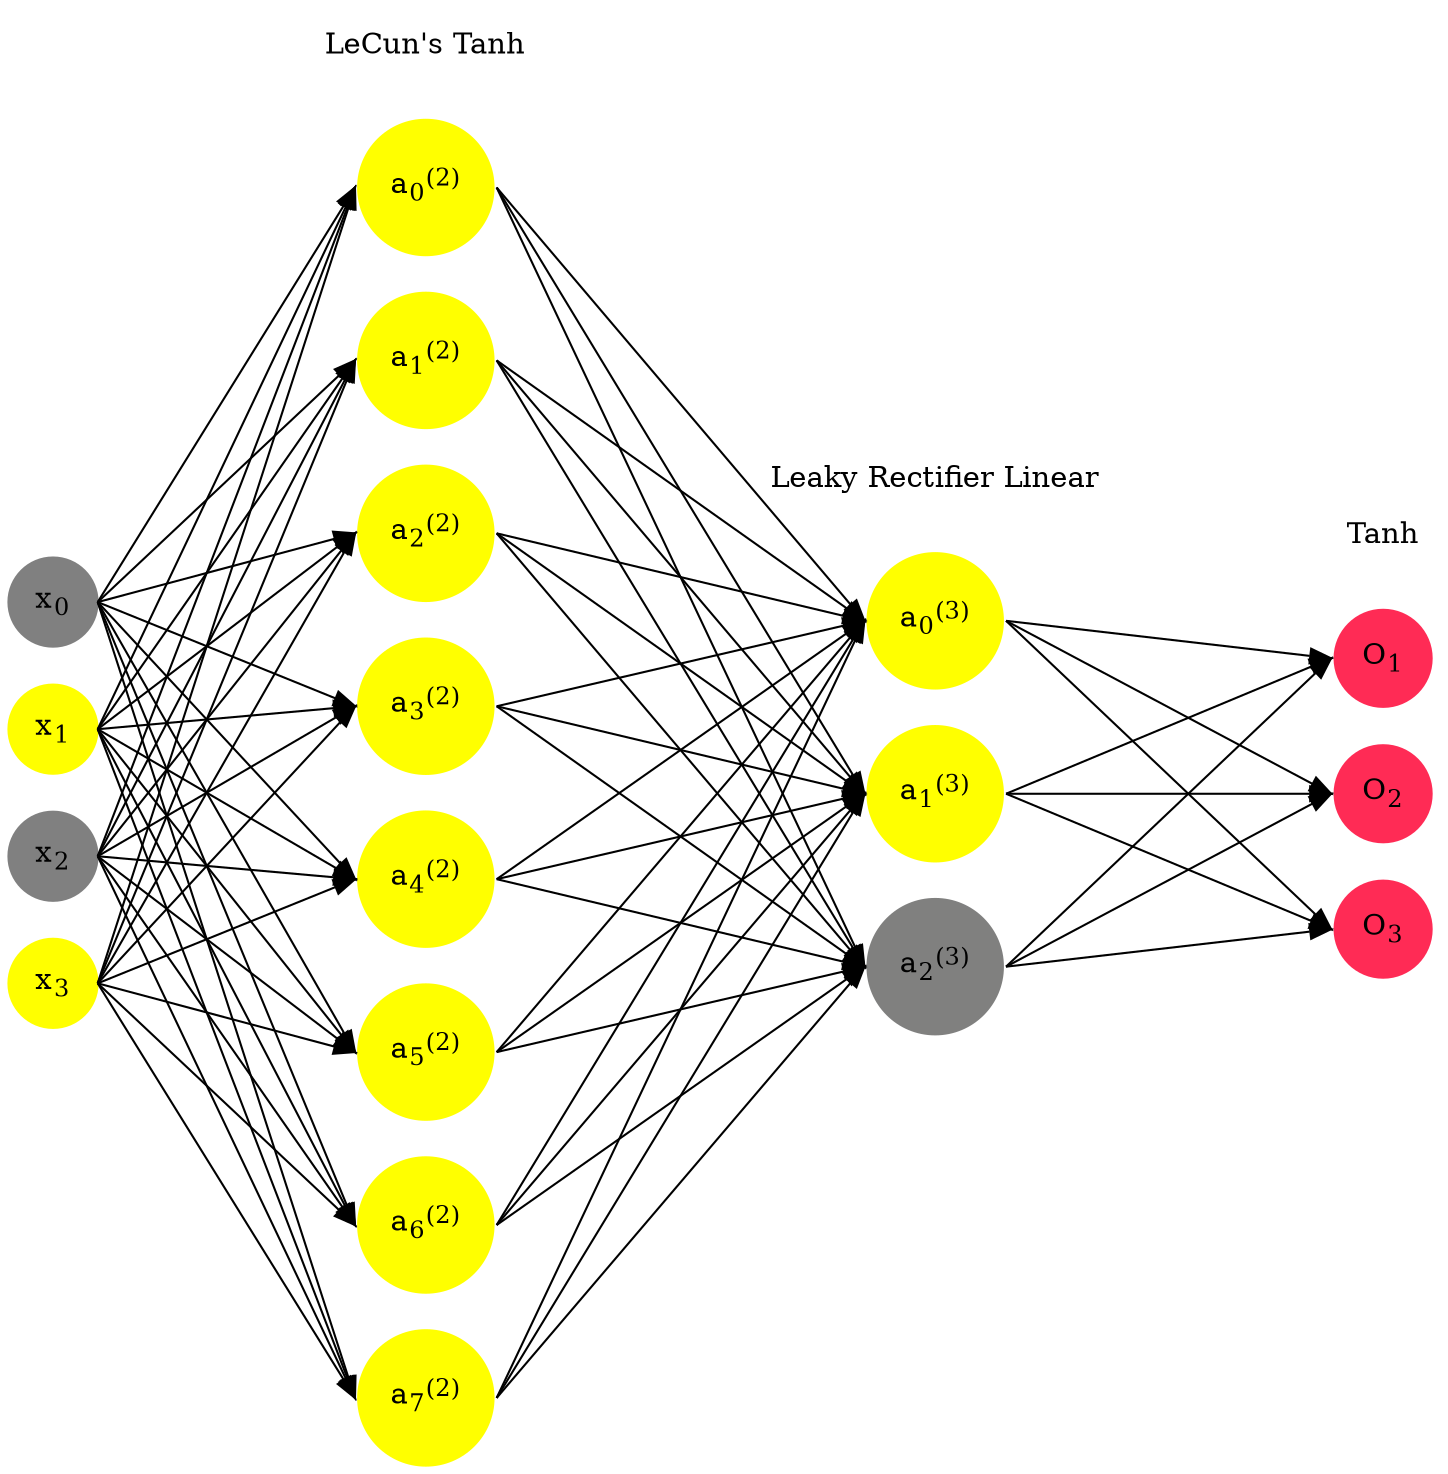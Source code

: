 digraph G {
	rankdir = LR;
	splines=false;
	edge[style=invis];
	ranksep= 1.4;
	{
	node [shape=circle, color="0.1667, 0.0, 0.5", style=filled, fillcolor="0.1667, 0.0, 0.5"];
	x0 [label=<x<sub>0</sub>>];
	}
	{
	node [shape=circle, color="0.1667, 1.0, 1.0", style=filled, fillcolor="0.1667, 1.0, 1.0"];
	x1 [label=<x<sub>1</sub>>];
	}
	{
	node [shape=circle, color="0.1667, 0.0, 0.5", style=filled, fillcolor="0.1667, 0.0, 0.5"];
	x2 [label=<x<sub>2</sub>>];
	}
	{
	node [shape=circle, color="0.1667, 1.0, 1.0", style=filled, fillcolor="0.1667, 1.0, 1.0"];
	x3 [label=<x<sub>3</sub>>];
	}
	{
	node [shape=circle, color="0.1667, 1.715079, 1.357539", style=filled, fillcolor="0.1667, 1.715079, 1.357539"];
	a02 [label=<a<sub>0</sub><sup>(2)</sup>>];
	}
	{
	node [shape=circle, color="0.1667, 1.715900, 1.357950", style=filled, fillcolor="0.1667, 1.715900, 1.357950"];
	a12 [label=<a<sub>1</sub><sup>(2)</sup>>];
	}
	{
	node [shape=circle, color="0.1667, 1.674555, 1.337278", style=filled, fillcolor="0.1667, 1.674555, 1.337278"];
	a22 [label=<a<sub>2</sub><sup>(2)</sup>>];
	}
	{
	node [shape=circle, color="0.1667, 1.670717, 1.335358", style=filled, fillcolor="0.1667, 1.670717, 1.335358"];
	a32 [label=<a<sub>3</sub><sup>(2)</sup>>];
	}
	{
	node [shape=circle, color="0.1667, 1.715820, 1.357910", style=filled, fillcolor="0.1667, 1.715820, 1.357910"];
	a42 [label=<a<sub>4</sub><sup>(2)</sup>>];
	}
	{
	node [shape=circle, color="0.1667, 1.647869, 1.323934", style=filled, fillcolor="0.1667, 1.647869, 1.323934"];
	a52 [label=<a<sub>5</sub><sup>(2)</sup>>];
	}
	{
	node [shape=circle, color="0.1667, 1.707048, 1.353524", style=filled, fillcolor="0.1667, 1.707048, 1.353524"];
	a62 [label=<a<sub>6</sub><sup>(2)</sup>>];
	}
	{
	node [shape=circle, color="0.1667, 1.715900, 1.357950", style=filled, fillcolor="0.1667, 1.715900, 1.357950"];
	a72 [label=<a<sub>7</sub><sup>(2)</sup>>];
	}
	{
	node [shape=circle, color="0.1667, 21.872477, 11.436238", style=filled, fillcolor="0.1667, 21.872477, 11.436238"];
	a03 [label=<a<sub>0</sub><sup>(3)</sup>>];
	}
	{
	node [shape=circle, color="0.1667, 111.934999, 56.467500", style=filled, fillcolor="0.1667, 111.934999, 56.467500"];
	a13 [label=<a<sub>1</sub><sup>(3)</sup>>];
	}
	{
	node [shape=circle, color="0.1667, 0.004028, 0.502014", style=filled, fillcolor="0.1667, 0.004028, 0.502014"];
	a23 [label=<a<sub>2</sub><sup>(3)</sup>>];
	}
	{
	node [shape=circle, color="0.9667, 0.83, 1.0", style=filled, fillcolor="0.9667, 0.83, 1.0"];
	O1 [label=<O<sub>1</sub>>];
	}
	{
	node [shape=circle, color="0.9667, 0.83, 1.0", style=filled, fillcolor="0.9667, 0.83, 1.0"];
	O2 [label=<O<sub>2</sub>>];
	}
	{
	node [shape=circle, color="0.9667, 0.83, 1.0", style=filled, fillcolor="0.9667, 0.83, 1.0"];
	O3 [label=<O<sub>3</sub>>];
	}
	{
	rank=same;
	x0->x1->x2->x3;
	}
	{
	rank=same;
	a02->a12->a22->a32->a42->a52->a62->a72;
	}
	{
	rank=same;
	a03->a13->a23;
	}
	{
	rank=same;
	O1->O2->O3;
	}
	l1 [shape=plaintext,label="LeCun's Tanh"];
	l1->a02;
	{rank=same; l1;a02};
	l2 [shape=plaintext,label="Leaky Rectifier Linear"];
	l2->a03;
	{rank=same; l2;a03};
	l3 [shape=plaintext,label="Tanh"];
	l3->O1;
	{rank=same; l3;O1};
edge[style=solid, tailport=e, headport=w];
	{x0;x1;x2;x3} -> {a02;a12;a22;a32;a42;a52;a62;a72};
	{a02;a12;a22;a32;a42;a52;a62;a72} -> {a03;a13;a23};
	{a03;a13;a23} -> {O1,O2,O3};
}